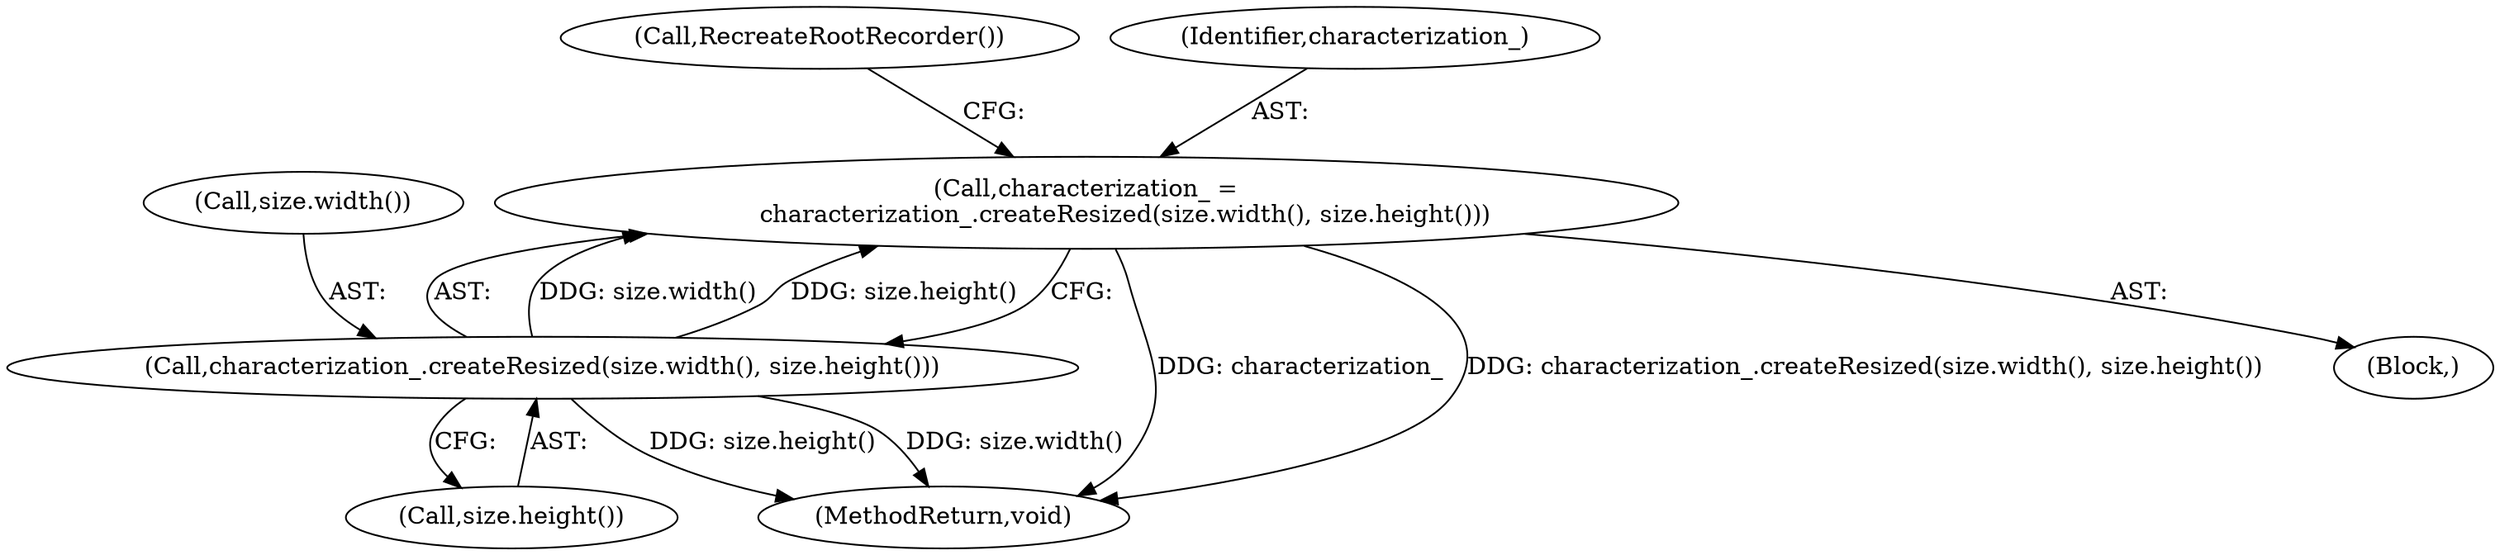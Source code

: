 digraph "0_Chrome_41f5b55ab27da6890af96f2f8f0f6dd5bc6cc93c@API" {
"1000145" [label="(Call,characterization_ =\n          characterization_.createResized(size.width(), size.height()))"];
"1000147" [label="(Call,characterization_.createResized(size.width(), size.height()))"];
"1000147" [label="(Call,characterization_.createResized(size.width(), size.height()))"];
"1000145" [label="(Call,characterization_ =\n          characterization_.createResized(size.width(), size.height()))"];
"1000183" [label="(MethodReturn,void)"];
"1000149" [label="(Call,size.height())"];
"1000150" [label="(Call,RecreateRootRecorder())"];
"1000148" [label="(Call,size.width())"];
"1000146" [label="(Identifier,characterization_)"];
"1000144" [label="(Block,)"];
"1000145" -> "1000144"  [label="AST: "];
"1000145" -> "1000147"  [label="CFG: "];
"1000146" -> "1000145"  [label="AST: "];
"1000147" -> "1000145"  [label="AST: "];
"1000150" -> "1000145"  [label="CFG: "];
"1000145" -> "1000183"  [label="DDG: characterization_"];
"1000145" -> "1000183"  [label="DDG: characterization_.createResized(size.width(), size.height())"];
"1000147" -> "1000145"  [label="DDG: size.width()"];
"1000147" -> "1000145"  [label="DDG: size.height()"];
"1000147" -> "1000149"  [label="CFG: "];
"1000148" -> "1000147"  [label="AST: "];
"1000149" -> "1000147"  [label="AST: "];
"1000147" -> "1000183"  [label="DDG: size.height()"];
"1000147" -> "1000183"  [label="DDG: size.width()"];
}
